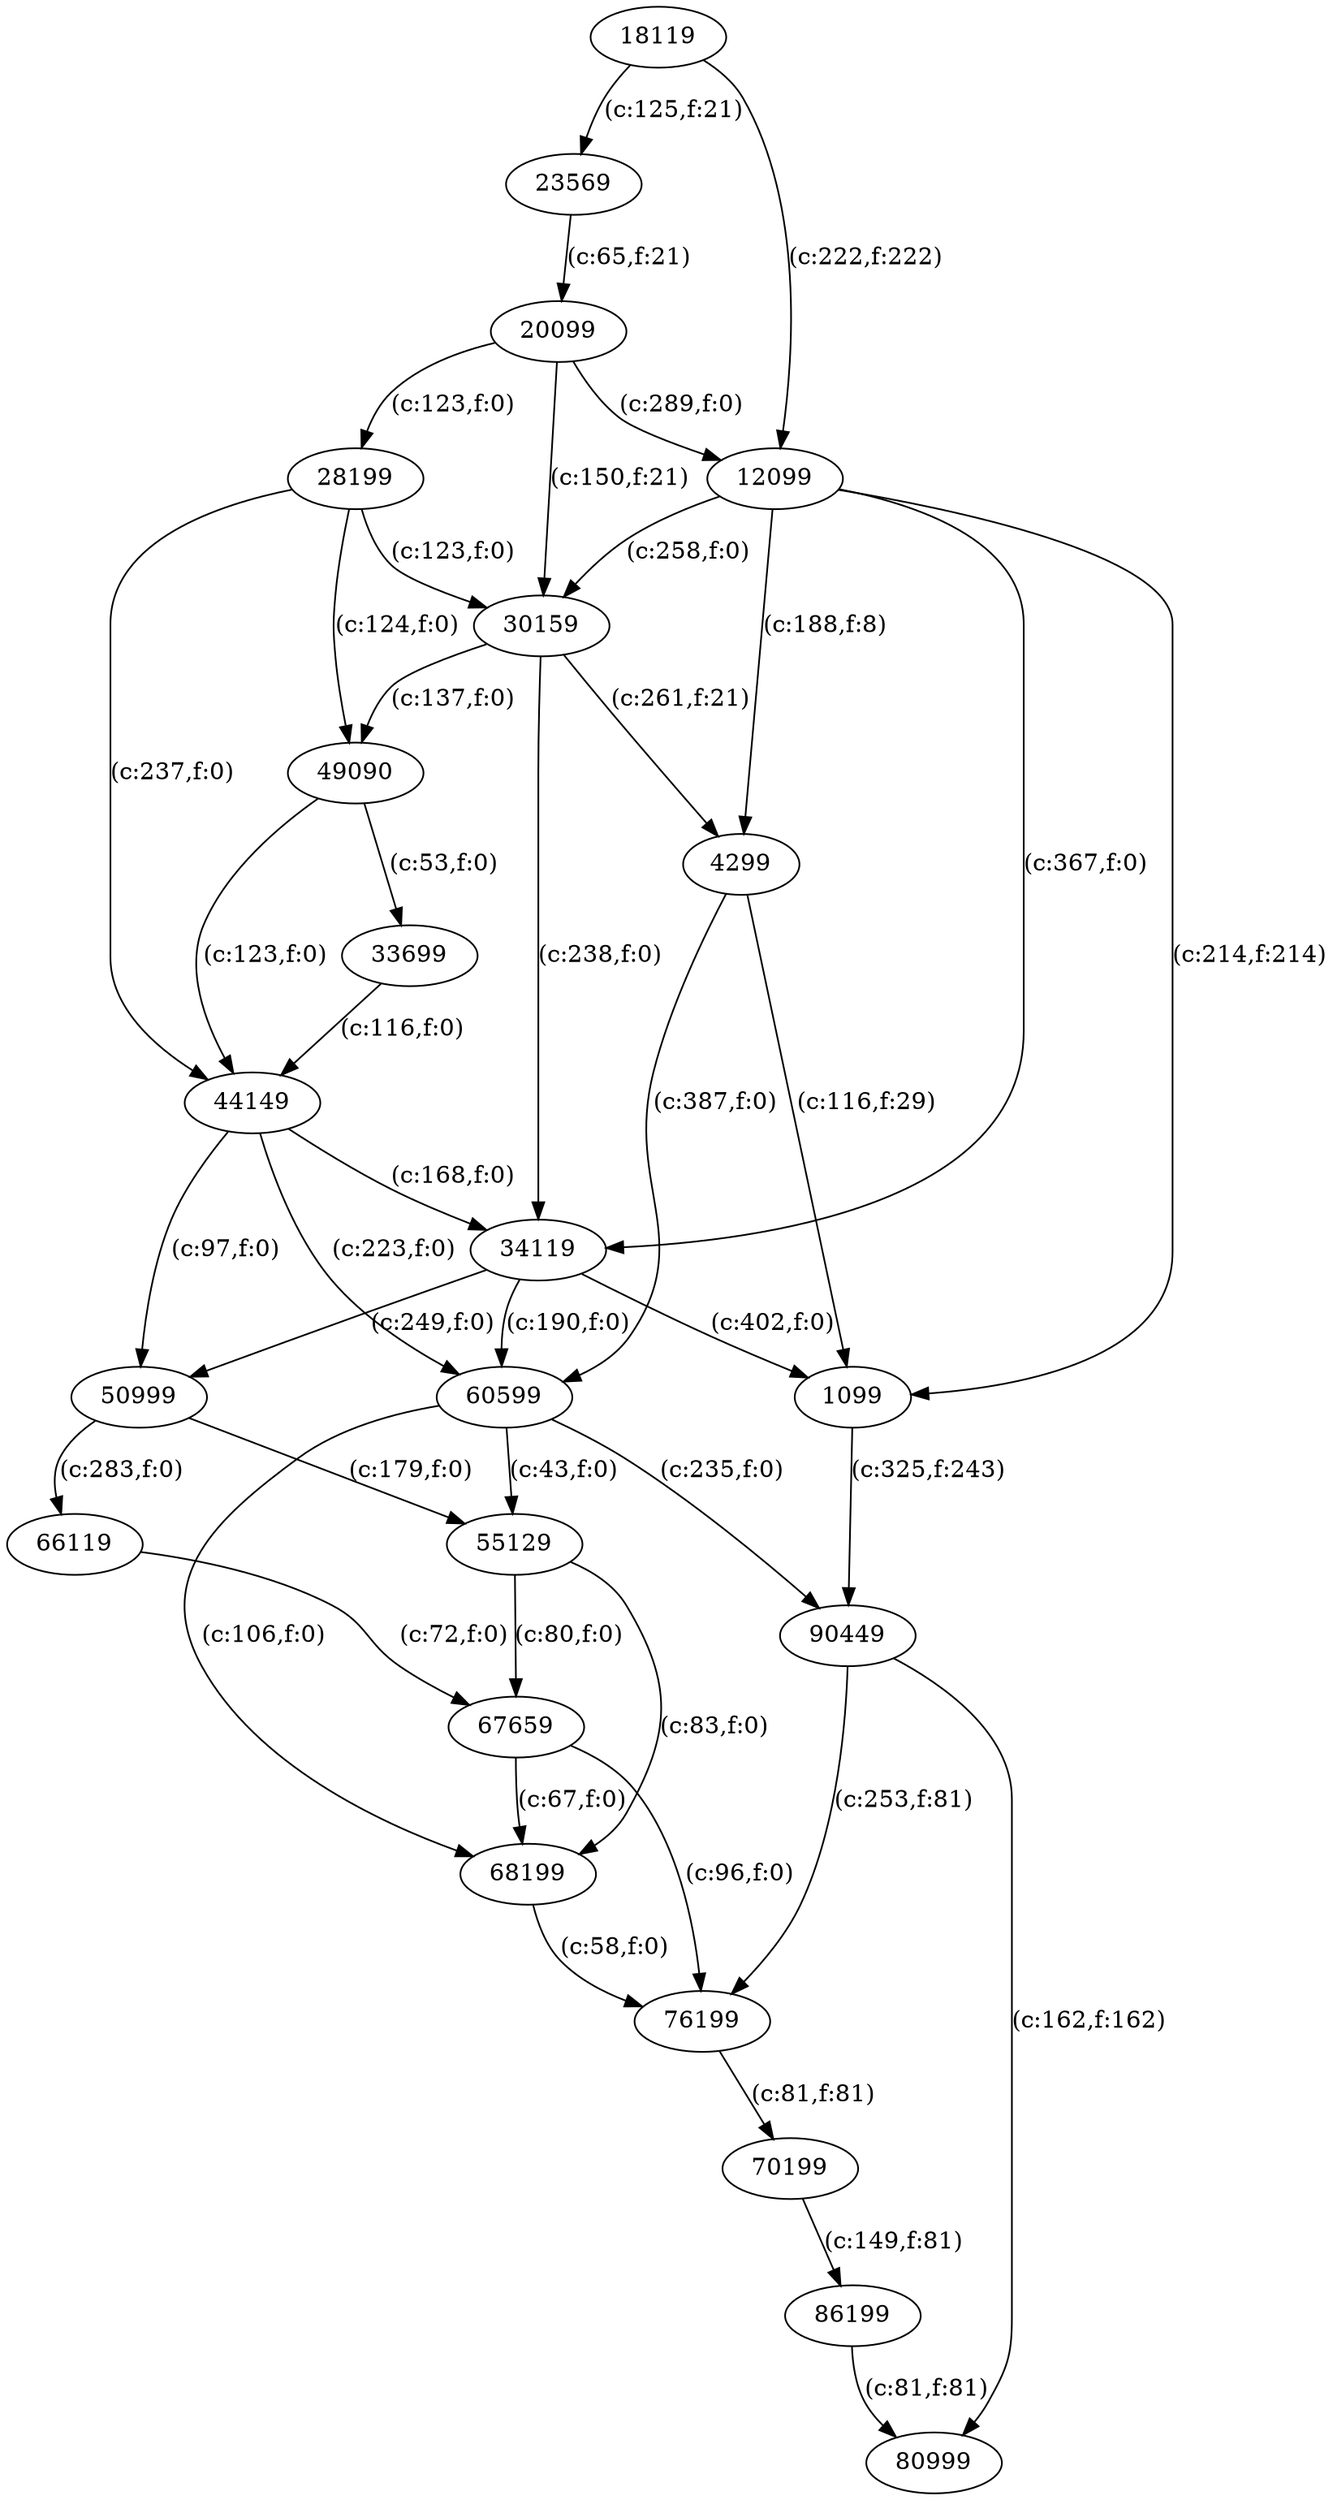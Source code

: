 digraph gerichtet
{
1099 -> 90449 [label = "(c:325,f:243)"];
4299 -> 1099 [label = "(c:116,f:29)"];
4299 -> 60599 [label = "(c:387,f:0)"];
12099 -> 1099 [label = "(c:214,f:214)"];
12099 -> 4299 [label = "(c:188,f:8)"];
12099 -> 30159 [label = "(c:258,f:0)"];
12099 -> 34119 [label = "(c:367,f:0)"];
18119 -> 12099 [label = "(c:222,f:222)"];
18119 -> 23569 [label = "(c:125,f:21)"];
20099 -> 12099 [label = "(c:289,f:0)"];
20099 -> 28199 [label = "(c:123,f:0)"];
20099 -> 30159 [label = "(c:150,f:21)"];
23569 -> 20099 [label = "(c:65,f:21)"];
28199 -> 30159 [label = "(c:123,f:0)"];
28199 -> 44149 [label = "(c:237,f:0)"];
28199 -> 49090 [label = "(c:124,f:0)"];
30159 -> 4299 [label = "(c:261,f:21)"];
30159 -> 34119 [label = "(c:238,f:0)"];
30159 -> 49090 [label = "(c:137,f:0)"];
33699 -> 44149 [label = "(c:116,f:0)"];
34119 -> 1099 [label = "(c:402,f:0)"];
34119 -> 50999 [label = "(c:249,f:0)"];
34119 -> 60599 [label = "(c:190,f:0)"];
44149 -> 34119 [label = "(c:168,f:0)"];
44149 -> 50999 [label = "(c:97,f:0)"];
44149 -> 60599 [label = "(c:223,f:0)"];
49090 -> 33699 [label = "(c:53,f:0)"];
49090 -> 44149 [label = "(c:123,f:0)"];
50999 -> 55129 [label = "(c:179,f:0)"];
50999 -> 66119 [label = "(c:283,f:0)"];
55129 -> 67659 [label = "(c:80,f:0)"];
55129 -> 68199 [label = "(c:83,f:0)"];
60599 -> 55129 [label = "(c:43,f:0)"];
60599 -> 68199 [label = "(c:106,f:0)"];
60599 -> 90449 [label = "(c:235,f:0)"];
66119 -> 67659 [label = "(c:72,f:0)"];
67659 -> 68199 [label = "(c:67,f:0)"];
67659 -> 76199 [label = "(c:96,f:0)"];
68199 -> 76199 [label = "(c:58,f:0)"];
70199 -> 86199 [label = "(c:149,f:81)"];
76199 -> 70199 [label = "(c:81,f:81)"];
86199 -> 80999 [label = "(c:81,f:81)"];
90449 -> 76199 [label = "(c:253,f:81)"];
90449 -> 80999 [label = "(c:162,f:162)"];
}
